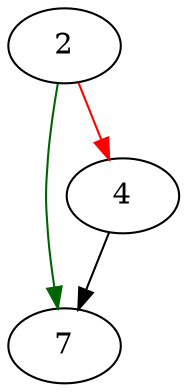strict digraph "fadvise" {
	// Node definitions.
	2 [entry=true];
	7;
	4;

	// Edge definitions.
	2 -> 7 [
		color=darkgreen
		cond=true
	];
	2 -> 4 [
		color=red
		cond=false
	];
	4 -> 7;
}